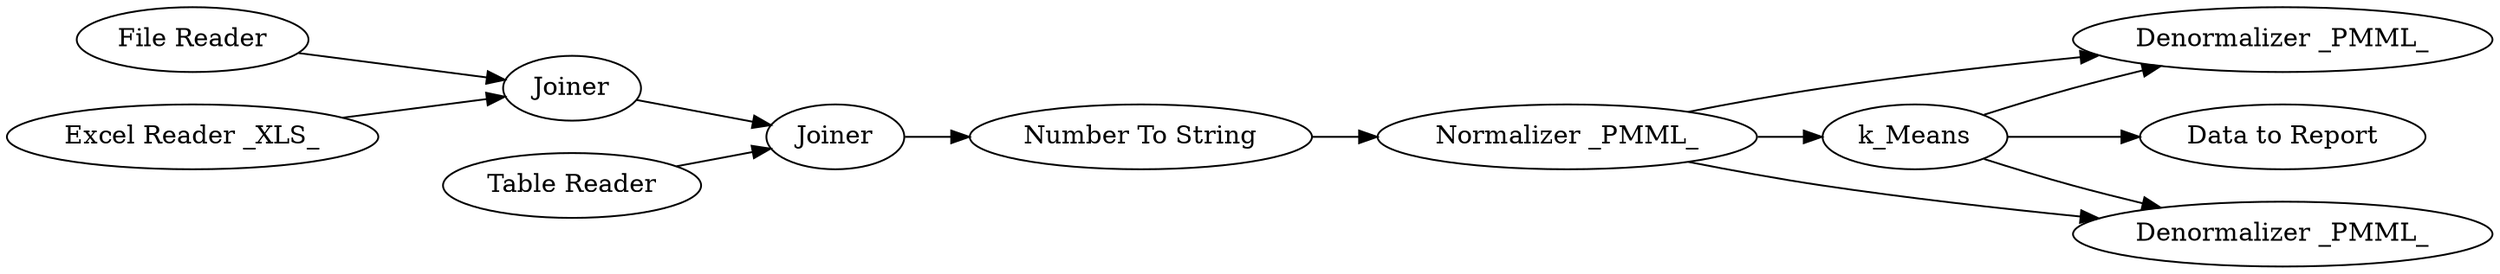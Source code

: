 digraph {
	"-3201524536481216947_204" [label="File Reader"]
	"-3201524536481216947_206" [label="Excel Reader _XLS_"]
	"-3201524536481216947_200" [label="Normalizer _PMML_"]
	"-3201524536481216947_141" [label="Denormalizer _PMML_"]
	"-3201524536481216947_140" [label="Denormalizer _PMML_"]
	"-3201524536481216947_138" [label=k_Means]
	"-3201524536481216947_95" [label=Joiner]
	"-3201524536481216947_202" [label="Data to Report"]
	"-3201524536481216947_197" [label="Table Reader"]
	"-3201524536481216947_198" [label=Joiner]
	"-3201524536481216947_205" [label="Number To String"]
	"-3201524536481216947_198" -> "-3201524536481216947_205"
	"-3201524536481216947_204" -> "-3201524536481216947_95"
	"-3201524536481216947_200" -> "-3201524536481216947_140"
	"-3201524536481216947_138" -> "-3201524536481216947_140"
	"-3201524536481216947_95" -> "-3201524536481216947_198"
	"-3201524536481216947_205" -> "-3201524536481216947_200"
	"-3201524536481216947_197" -> "-3201524536481216947_198"
	"-3201524536481216947_200" -> "-3201524536481216947_141"
	"-3201524536481216947_138" -> "-3201524536481216947_202"
	"-3201524536481216947_138" -> "-3201524536481216947_141"
	"-3201524536481216947_206" -> "-3201524536481216947_95"
	"-3201524536481216947_200" -> "-3201524536481216947_138"
	rankdir=LR
}
